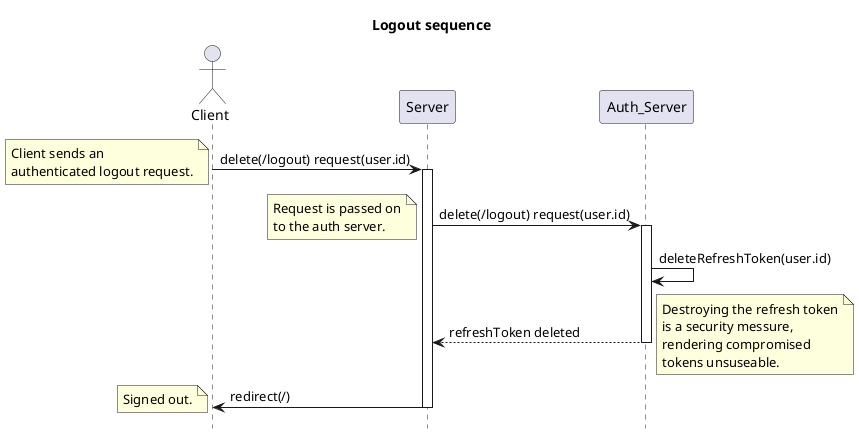 @startuml logout-sequense
hide footbox
title Logout sequence

actor Client
participant Server
participant Auth_Server

' Logout Sequence

Client -> Server: delete(/logout) request(user.id)
note left: Client sends an\nauthenticated logout request.

activate Server
Server -> Auth_Server: delete(/logout) request(user.id)
note left: Request is passed on\nto the auth server.

activate Auth_Server
Auth_Server -> Auth_Server: deleteRefreshToken(user.id)
Auth_Server --> Server: refreshToken deleted
note right: Destroying the refresh token\nis a security messure,\nrendering compromised\ntokens unsuseable.
deactivate Auth_Server

Server -> Client: redirect(/)
deactivate Server
note left: Signed out.
@enduml